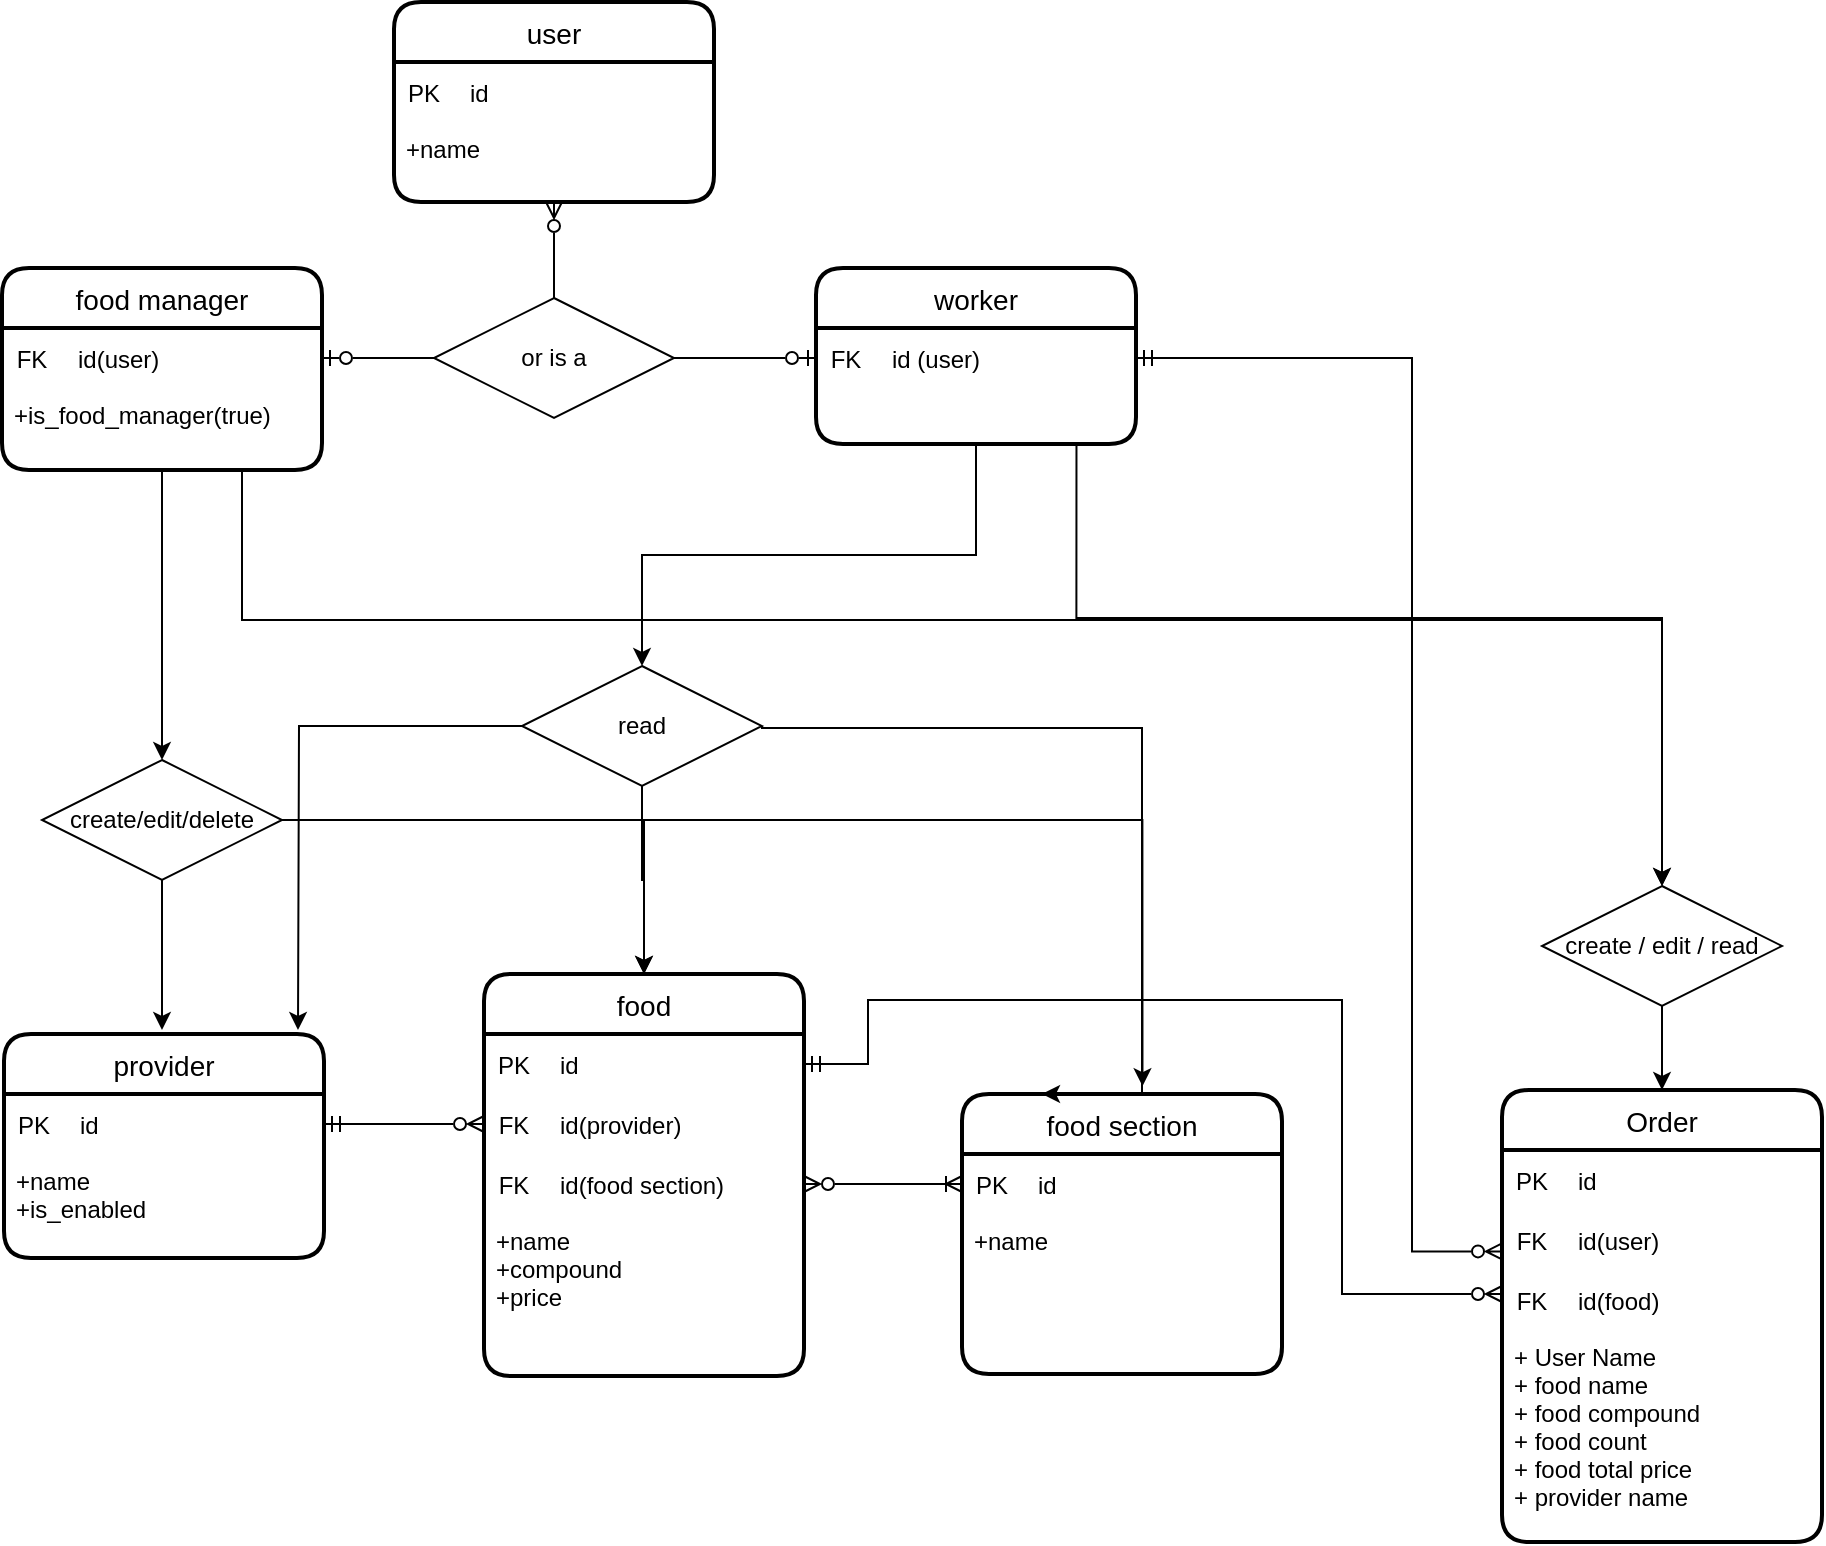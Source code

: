 <mxfile version="18.0.7" type="device" pages="2"><diagram id="kTgL36DwRjyc3EZMj9QC" name="ER-диаграмма"><mxGraphModel dx="1237" dy="743" grid="1" gridSize="1" guides="1" tooltips="1" connect="1" arrows="1" fold="1" page="1" pageScale="1" pageWidth="827" pageHeight="1169" math="0" shadow="0"><root><mxCell id="0"/><mxCell id="1" parent="0"/><mxCell id="ocjVYfCB_e3555gbpIXz-1" value="food manager" style="swimlane;childLayout=stackLayout;horizontal=1;startSize=30;horizontalStack=0;rounded=1;fontSize=14;fontStyle=0;strokeWidth=2;resizeParent=0;resizeLast=1;shadow=0;dashed=0;align=center;" vertex="1" parent="1"><mxGeometry x="4" y="143" width="160" height="101" as="geometry"/></mxCell><mxCell id="DS17o7PPaF6PeeNfps8q-46" value="" style="shape=table;startSize=0;container=1;collapsible=1;childLayout=tableLayout;fixedRows=1;rowLines=0;fontStyle=0;align=center;resizeLast=1;strokeColor=none;fillColor=none;collapsible=0;" vertex="1" parent="ocjVYfCB_e3555gbpIXz-1"><mxGeometry y="30" width="160" height="30" as="geometry"/></mxCell><mxCell id="DS17o7PPaF6PeeNfps8q-47" value="" style="shape=tableRow;horizontal=0;startSize=0;swimlaneHead=0;swimlaneBody=0;fillColor=none;collapsible=0;dropTarget=0;points=[[0,0.5],[1,0.5]];portConstraint=eastwest;top=0;left=0;right=0;bottom=0;" vertex="1" parent="DS17o7PPaF6PeeNfps8q-46"><mxGeometry width="160" height="30" as="geometry"/></mxCell><mxCell id="DS17o7PPaF6PeeNfps8q-48" value="FK" style="shape=partialRectangle;connectable=0;fillColor=none;top=0;left=0;bottom=0;right=0;fontStyle=0;overflow=hidden;" vertex="1" parent="DS17o7PPaF6PeeNfps8q-47"><mxGeometry width="30" height="30" as="geometry"><mxRectangle width="30" height="30" as="alternateBounds"/></mxGeometry></mxCell><mxCell id="DS17o7PPaF6PeeNfps8q-49" value="id(user)" style="shape=partialRectangle;connectable=0;fillColor=none;top=0;left=0;bottom=0;right=0;align=left;spacingLeft=6;fontStyle=0;overflow=hidden;" vertex="1" parent="DS17o7PPaF6PeeNfps8q-47"><mxGeometry x="30" width="130" height="30" as="geometry"><mxRectangle width="130" height="30" as="alternateBounds"/></mxGeometry></mxCell><mxCell id="ocjVYfCB_e3555gbpIXz-2" value="+is_food_manager(true)" style="align=left;strokeColor=none;fillColor=none;spacingLeft=4;fontSize=12;verticalAlign=top;resizable=0;rotatable=0;part=1;" vertex="1" parent="ocjVYfCB_e3555gbpIXz-1"><mxGeometry y="60" width="160" height="41" as="geometry"/></mxCell><mxCell id="jzifA93lG0ThGA9PlRBO-1" value="provider" style="swimlane;childLayout=stackLayout;horizontal=1;startSize=30;horizontalStack=0;rounded=1;fontSize=14;fontStyle=0;strokeWidth=2;resizeParent=0;resizeLast=1;shadow=0;dashed=0;align=center;" vertex="1" parent="1"><mxGeometry x="5" y="526" width="160" height="112" as="geometry"/></mxCell><mxCell id="DS17o7PPaF6PeeNfps8q-57" value="" style="shape=table;startSize=0;container=1;collapsible=1;childLayout=tableLayout;fixedRows=1;rowLines=0;fontStyle=0;align=center;resizeLast=1;strokeColor=none;fillColor=none;collapsible=0;" vertex="1" parent="jzifA93lG0ThGA9PlRBO-1"><mxGeometry y="30" width="160" height="30" as="geometry"/></mxCell><mxCell id="DS17o7PPaF6PeeNfps8q-58" value="" style="shape=tableRow;horizontal=0;startSize=0;swimlaneHead=0;swimlaneBody=0;fillColor=none;collapsible=0;dropTarget=0;points=[[0,0.5],[1,0.5]];portConstraint=eastwest;top=0;left=0;right=0;bottom=0;" vertex="1" parent="DS17o7PPaF6PeeNfps8q-57"><mxGeometry width="160" height="30" as="geometry"/></mxCell><mxCell id="DS17o7PPaF6PeeNfps8q-59" value="PK" style="shape=partialRectangle;connectable=0;fillColor=none;top=0;left=0;bottom=0;right=0;fontStyle=0;overflow=hidden;" vertex="1" parent="DS17o7PPaF6PeeNfps8q-58"><mxGeometry width="30" height="30" as="geometry"><mxRectangle width="30" height="30" as="alternateBounds"/></mxGeometry></mxCell><mxCell id="DS17o7PPaF6PeeNfps8q-60" value="id" style="shape=partialRectangle;connectable=0;fillColor=none;top=0;left=0;bottom=0;right=0;align=left;spacingLeft=6;fontStyle=0;overflow=hidden;" vertex="1" parent="DS17o7PPaF6PeeNfps8q-58"><mxGeometry x="30" width="130" height="30" as="geometry"><mxRectangle width="130" height="30" as="alternateBounds"/></mxGeometry></mxCell><mxCell id="jzifA93lG0ThGA9PlRBO-2" value="+name&#10;+is_enabled" style="align=left;strokeColor=none;fillColor=none;spacingLeft=4;fontSize=12;verticalAlign=top;resizable=0;rotatable=0;part=1;" vertex="1" parent="jzifA93lG0ThGA9PlRBO-1"><mxGeometry y="60" width="160" height="52" as="geometry"/></mxCell><mxCell id="uxyifRDOoZpc5VGaeLgm-1" value="food" style="swimlane;childLayout=stackLayout;horizontal=1;startSize=30;horizontalStack=0;rounded=1;fontSize=14;fontStyle=0;strokeWidth=2;resizeParent=0;resizeLast=1;shadow=0;dashed=0;align=center;" vertex="1" parent="1"><mxGeometry x="245" y="496" width="160" height="201" as="geometry"><mxRectangle x="246" y="281" width="60" height="30" as="alternateBounds"/></mxGeometry></mxCell><mxCell id="DS17o7PPaF6PeeNfps8q-119" value="" style="shape=tableRow;horizontal=0;startSize=0;swimlaneHead=0;swimlaneBody=0;fillColor=none;collapsible=0;dropTarget=0;points=[[0,0.5],[1,0.5]];portConstraint=eastwest;top=0;left=0;right=0;bottom=0;" vertex="1" parent="uxyifRDOoZpc5VGaeLgm-1"><mxGeometry y="30" width="160" height="30" as="geometry"/></mxCell><mxCell id="DS17o7PPaF6PeeNfps8q-120" value="PK" style="shape=partialRectangle;connectable=0;fillColor=none;top=0;left=0;bottom=0;right=0;fontStyle=0;overflow=hidden;" vertex="1" parent="DS17o7PPaF6PeeNfps8q-119"><mxGeometry width="30" height="30" as="geometry"><mxRectangle width="30" height="30" as="alternateBounds"/></mxGeometry></mxCell><mxCell id="DS17o7PPaF6PeeNfps8q-121" value="id" style="shape=partialRectangle;connectable=0;fillColor=none;top=0;left=0;bottom=0;right=0;align=left;spacingLeft=6;fontStyle=0;overflow=hidden;" vertex="1" parent="DS17o7PPaF6PeeNfps8q-119"><mxGeometry x="30" width="130" height="30" as="geometry"><mxRectangle width="130" height="30" as="alternateBounds"/></mxGeometry></mxCell><mxCell id="DS17o7PPaF6PeeNfps8q-85" value="" style="shape=table;startSize=0;container=1;collapsible=1;childLayout=tableLayout;fixedRows=1;rowLines=0;fontStyle=0;align=center;resizeLast=1;strokeColor=none;fillColor=none;collapsible=0;" vertex="1" parent="uxyifRDOoZpc5VGaeLgm-1"><mxGeometry y="60" width="160" height="30" as="geometry"/></mxCell><mxCell id="DS17o7PPaF6PeeNfps8q-86" value="" style="shape=tableRow;horizontal=0;startSize=0;swimlaneHead=0;swimlaneBody=0;fillColor=none;collapsible=0;dropTarget=0;points=[[0,0.5],[1,0.5]];portConstraint=eastwest;top=0;left=0;right=0;bottom=0;" vertex="1" parent="DS17o7PPaF6PeeNfps8q-85"><mxGeometry width="160" height="30" as="geometry"/></mxCell><mxCell id="DS17o7PPaF6PeeNfps8q-87" value="FK" style="shape=partialRectangle;connectable=0;fillColor=none;top=0;left=0;bottom=0;right=0;fontStyle=0;overflow=hidden;" vertex="1" parent="DS17o7PPaF6PeeNfps8q-86"><mxGeometry width="30" height="30" as="geometry"><mxRectangle width="30" height="30" as="alternateBounds"/></mxGeometry></mxCell><mxCell id="DS17o7PPaF6PeeNfps8q-88" value="id(provider)" style="shape=partialRectangle;connectable=0;fillColor=none;top=0;left=0;bottom=0;right=0;align=left;spacingLeft=6;fontStyle=0;overflow=hidden;" vertex="1" parent="DS17o7PPaF6PeeNfps8q-86"><mxGeometry x="30" width="130" height="30" as="geometry"><mxRectangle width="130" height="30" as="alternateBounds"/></mxGeometry></mxCell><mxCell id="DS17o7PPaF6PeeNfps8q-122" value="" style="shape=table;startSize=0;container=1;collapsible=1;childLayout=tableLayout;fixedRows=1;rowLines=0;fontStyle=0;align=center;resizeLast=1;strokeColor=none;fillColor=none;collapsible=0;" vertex="1" parent="uxyifRDOoZpc5VGaeLgm-1"><mxGeometry y="90" width="160" height="30" as="geometry"/></mxCell><mxCell id="DS17o7PPaF6PeeNfps8q-123" value="" style="shape=tableRow;horizontal=0;startSize=0;swimlaneHead=0;swimlaneBody=0;fillColor=none;collapsible=0;dropTarget=0;points=[[0,0.5],[1,0.5]];portConstraint=eastwest;top=0;left=0;right=0;bottom=0;" vertex="1" parent="DS17o7PPaF6PeeNfps8q-122"><mxGeometry width="160" height="30" as="geometry"/></mxCell><mxCell id="DS17o7PPaF6PeeNfps8q-124" value="FK" style="shape=partialRectangle;connectable=0;fillColor=none;top=0;left=0;bottom=0;right=0;fontStyle=0;overflow=hidden;" vertex="1" parent="DS17o7PPaF6PeeNfps8q-123"><mxGeometry width="30" height="30" as="geometry"><mxRectangle width="30" height="30" as="alternateBounds"/></mxGeometry></mxCell><mxCell id="DS17o7PPaF6PeeNfps8q-125" value="id(food section)" style="shape=partialRectangle;connectable=0;fillColor=none;top=0;left=0;bottom=0;right=0;align=left;spacingLeft=6;fontStyle=0;overflow=hidden;" vertex="1" parent="DS17o7PPaF6PeeNfps8q-123"><mxGeometry x="30" width="130" height="30" as="geometry"><mxRectangle width="130" height="30" as="alternateBounds"/></mxGeometry></mxCell><mxCell id="uxyifRDOoZpc5VGaeLgm-2" value="+name&#10;+compound&#10;+price" style="align=left;strokeColor=none;fillColor=none;spacingLeft=4;fontSize=12;verticalAlign=top;resizable=0;rotatable=0;part=1;" vertex="1" parent="uxyifRDOoZpc5VGaeLgm-1"><mxGeometry y="120" width="160" height="81" as="geometry"/></mxCell><mxCell id="_tFpnW7-DZFZW0-bOGO2-1" value="food section" style="swimlane;childLayout=stackLayout;horizontal=1;startSize=30;horizontalStack=0;rounded=1;fontSize=14;fontStyle=0;strokeWidth=2;resizeParent=0;resizeLast=1;shadow=0;dashed=0;align=center;" vertex="1" parent="1"><mxGeometry x="484" y="556" width="160" height="140" as="geometry"/></mxCell><mxCell id="DS17o7PPaF6PeeNfps8q-99" value="" style="shape=table;startSize=0;container=1;collapsible=1;childLayout=tableLayout;fixedRows=1;rowLines=0;fontStyle=0;align=center;resizeLast=1;strokeColor=none;fillColor=none;collapsible=0;" vertex="1" parent="_tFpnW7-DZFZW0-bOGO2-1"><mxGeometry y="30" width="160" height="30" as="geometry"/></mxCell><mxCell id="DS17o7PPaF6PeeNfps8q-100" value="" style="shape=tableRow;horizontal=0;startSize=0;swimlaneHead=0;swimlaneBody=0;fillColor=none;collapsible=0;dropTarget=0;points=[[0,0.5],[1,0.5]];portConstraint=eastwest;top=0;left=0;right=0;bottom=0;" vertex="1" parent="DS17o7PPaF6PeeNfps8q-99"><mxGeometry width="160" height="30" as="geometry"/></mxCell><mxCell id="DS17o7PPaF6PeeNfps8q-101" value="PK" style="shape=partialRectangle;connectable=0;fillColor=none;top=0;left=0;bottom=0;right=0;fontStyle=0;overflow=hidden;" vertex="1" parent="DS17o7PPaF6PeeNfps8q-100"><mxGeometry width="30" height="30" as="geometry"><mxRectangle width="30" height="30" as="alternateBounds"/></mxGeometry></mxCell><mxCell id="DS17o7PPaF6PeeNfps8q-102" value="id" style="shape=partialRectangle;connectable=0;fillColor=none;top=0;left=0;bottom=0;right=0;align=left;spacingLeft=6;fontStyle=0;overflow=hidden;" vertex="1" parent="DS17o7PPaF6PeeNfps8q-100"><mxGeometry x="30" width="130" height="30" as="geometry"><mxRectangle width="130" height="30" as="alternateBounds"/></mxGeometry></mxCell><mxCell id="_tFpnW7-DZFZW0-bOGO2-2" value="+name" style="align=left;strokeColor=none;fillColor=none;spacingLeft=4;fontSize=12;verticalAlign=top;resizable=0;rotatable=0;part=1;" vertex="1" parent="_tFpnW7-DZFZW0-bOGO2-1"><mxGeometry y="60" width="160" height="80" as="geometry"/></mxCell><mxCell id="DS17o7PPaF6PeeNfps8q-1" value="user" style="swimlane;childLayout=stackLayout;horizontal=1;startSize=30;horizontalStack=0;rounded=1;fontSize=14;fontStyle=0;strokeWidth=2;resizeParent=0;resizeLast=1;shadow=0;dashed=0;align=center;" vertex="1" parent="1"><mxGeometry x="200" y="10" width="160" height="100" as="geometry"/></mxCell><mxCell id="DS17o7PPaF6PeeNfps8q-51" value="" style="shape=table;startSize=0;container=1;collapsible=1;childLayout=tableLayout;fixedRows=1;rowLines=0;fontStyle=0;align=center;resizeLast=1;strokeColor=none;fillColor=none;collapsible=0;" vertex="1" parent="DS17o7PPaF6PeeNfps8q-1"><mxGeometry y="30" width="160" height="30" as="geometry"/></mxCell><mxCell id="DS17o7PPaF6PeeNfps8q-52" value="" style="shape=tableRow;horizontal=0;startSize=0;swimlaneHead=0;swimlaneBody=0;fillColor=none;collapsible=0;dropTarget=0;points=[[0,0.5],[1,0.5]];portConstraint=eastwest;top=0;left=0;right=0;bottom=0;" vertex="1" parent="DS17o7PPaF6PeeNfps8q-51"><mxGeometry width="160" height="30" as="geometry"/></mxCell><mxCell id="DS17o7PPaF6PeeNfps8q-53" value="PK" style="shape=partialRectangle;connectable=0;fillColor=none;top=0;left=0;bottom=0;right=0;fontStyle=0;overflow=hidden;" vertex="1" parent="DS17o7PPaF6PeeNfps8q-52"><mxGeometry width="30" height="30" as="geometry"><mxRectangle width="30" height="30" as="alternateBounds"/></mxGeometry></mxCell><mxCell id="DS17o7PPaF6PeeNfps8q-54" value="id" style="shape=partialRectangle;connectable=0;fillColor=none;top=0;left=0;bottom=0;right=0;align=left;spacingLeft=6;fontStyle=0;overflow=hidden;" vertex="1" parent="DS17o7PPaF6PeeNfps8q-52"><mxGeometry x="30" width="130" height="30" as="geometry"><mxRectangle width="130" height="30" as="alternateBounds"/></mxGeometry></mxCell><mxCell id="DS17o7PPaF6PeeNfps8q-2" value="+name" style="align=left;strokeColor=none;fillColor=none;spacingLeft=4;fontSize=12;verticalAlign=top;resizable=0;rotatable=0;part=1;" vertex="1" parent="DS17o7PPaF6PeeNfps8q-1"><mxGeometry y="60" width="160" height="40" as="geometry"/></mxCell><mxCell id="DS17o7PPaF6PeeNfps8q-3" value="worker" style="swimlane;childLayout=stackLayout;horizontal=1;startSize=30;horizontalStack=0;rounded=1;fontSize=14;fontStyle=0;strokeWidth=2;resizeParent=0;resizeLast=1;shadow=0;dashed=0;align=center;" vertex="1" parent="1"><mxGeometry x="411" y="143" width="160" height="88" as="geometry"/></mxCell><mxCell id="DS17o7PPaF6PeeNfps8q-36" value="" style="shape=table;startSize=0;container=1;collapsible=1;childLayout=tableLayout;fixedRows=1;rowLines=0;fontStyle=0;align=center;resizeLast=1;strokeColor=none;fillColor=none;collapsible=0;" vertex="1" parent="DS17o7PPaF6PeeNfps8q-3"><mxGeometry y="30" width="160" height="58" as="geometry"/></mxCell><mxCell id="DS17o7PPaF6PeeNfps8q-37" value="" style="shape=tableRow;horizontal=0;startSize=0;swimlaneHead=0;swimlaneBody=0;fillColor=none;collapsible=0;dropTarget=0;points=[[0,0.5],[1,0.5]];portConstraint=eastwest;top=0;left=0;right=0;bottom=0;" vertex="1" parent="DS17o7PPaF6PeeNfps8q-36"><mxGeometry width="160" height="30" as="geometry"/></mxCell><mxCell id="DS17o7PPaF6PeeNfps8q-38" value="FK" style="shape=partialRectangle;connectable=0;fillColor=none;top=0;left=0;bottom=0;right=0;fontStyle=0;overflow=hidden;" vertex="1" parent="DS17o7PPaF6PeeNfps8q-37"><mxGeometry width="30" height="30" as="geometry"><mxRectangle width="30" height="30" as="alternateBounds"/></mxGeometry></mxCell><mxCell id="DS17o7PPaF6PeeNfps8q-39" value="id (user)" style="shape=partialRectangle;connectable=0;fillColor=none;top=0;left=0;bottom=0;right=0;align=left;spacingLeft=6;fontStyle=0;overflow=hidden;" vertex="1" parent="DS17o7PPaF6PeeNfps8q-37"><mxGeometry x="30" width="130" height="30" as="geometry"><mxRectangle width="130" height="30" as="alternateBounds"/></mxGeometry></mxCell><mxCell id="DS17o7PPaF6PeeNfps8q-76" style="edgeStyle=orthogonalEdgeStyle;rounded=0;orthogonalLoop=1;jettySize=auto;html=1;exitX=1;exitY=0.5;exitDx=0;exitDy=0;entryX=0;entryY=0.5;entryDx=0;entryDy=0;startArrow=none;startFill=0;endArrow=ERzeroToOne;endFill=0;" edge="1" parent="1" source="DS17o7PPaF6PeeNfps8q-74" target="DS17o7PPaF6PeeNfps8q-37"><mxGeometry relative="1" as="geometry"/></mxCell><mxCell id="DS17o7PPaF6PeeNfps8q-77" style="edgeStyle=orthogonalEdgeStyle;rounded=0;orthogonalLoop=1;jettySize=auto;html=1;exitX=0;exitY=0.5;exitDx=0;exitDy=0;entryX=1;entryY=0.5;entryDx=0;entryDy=0;startArrow=none;startFill=0;endArrow=ERzeroToOne;endFill=0;" edge="1" parent="1" source="DS17o7PPaF6PeeNfps8q-74" target="DS17o7PPaF6PeeNfps8q-47"><mxGeometry relative="1" as="geometry"/></mxCell><mxCell id="DS17o7PPaF6PeeNfps8q-74" value="or is a" style="shape=rhombus;perimeter=rhombusPerimeter;whiteSpace=wrap;html=1;align=center;" vertex="1" parent="1"><mxGeometry x="220" y="158" width="120" height="60" as="geometry"/></mxCell><mxCell id="DS17o7PPaF6PeeNfps8q-75" style="edgeStyle=orthogonalEdgeStyle;rounded=0;orthogonalLoop=1;jettySize=auto;html=1;exitX=0.5;exitY=1;exitDx=0;exitDy=0;entryX=0.5;entryY=0;entryDx=0;entryDy=0;startArrow=ERzeroToMany;startFill=0;endArrow=none;endFill=0;" edge="1" parent="1" source="DS17o7PPaF6PeeNfps8q-2" target="DS17o7PPaF6PeeNfps8q-74"><mxGeometry relative="1" as="geometry"/></mxCell><mxCell id="DS17o7PPaF6PeeNfps8q-94" style="edgeStyle=orthogonalEdgeStyle;rounded=0;orthogonalLoop=1;jettySize=auto;html=1;exitX=1;exitY=0.5;exitDx=0;exitDy=0;startArrow=ERmandOne;startFill=0;endArrow=ERzeroToMany;endFill=0;" edge="1" parent="1" source="DS17o7PPaF6PeeNfps8q-58" target="DS17o7PPaF6PeeNfps8q-86"><mxGeometry relative="1" as="geometry"/></mxCell><mxCell id="DS17o7PPaF6PeeNfps8q-126" style="edgeStyle=orthogonalEdgeStyle;rounded=0;orthogonalLoop=1;jettySize=auto;html=1;startArrow=ERzeroToMany;startFill=0;endArrow=ERoneToMany;endFill=0;" edge="1" parent="1" source="DS17o7PPaF6PeeNfps8q-123" target="DS17o7PPaF6PeeNfps8q-100"><mxGeometry relative="1" as="geometry"/></mxCell><mxCell id="DS17o7PPaF6PeeNfps8q-131" style="edgeStyle=orthogonalEdgeStyle;rounded=0;orthogonalLoop=1;jettySize=auto;html=1;exitX=1;exitY=0.5;exitDx=0;exitDy=0;entryX=0.564;entryY=-0.028;entryDx=0;entryDy=0;entryPerimeter=0;startArrow=none;startFill=0;endArrow=classic;endFill=1;" edge="1" parent="1" source="DS17o7PPaF6PeeNfps8q-129" target="_tFpnW7-DZFZW0-bOGO2-1"><mxGeometry relative="1" as="geometry"/></mxCell><mxCell id="DS17o7PPaF6PeeNfps8q-132" style="edgeStyle=orthogonalEdgeStyle;rounded=0;orthogonalLoop=1;jettySize=auto;html=1;exitX=0.5;exitY=1;exitDx=0;exitDy=0;startArrow=none;startFill=0;endArrow=classic;endFill=1;" edge="1" parent="1" source="DS17o7PPaF6PeeNfps8q-129"><mxGeometry relative="1" as="geometry"><mxPoint x="84" y="524" as="targetPoint"/></mxGeometry></mxCell><mxCell id="DS17o7PPaF6PeeNfps8q-133" style="edgeStyle=orthogonalEdgeStyle;rounded=0;orthogonalLoop=1;jettySize=auto;html=1;startArrow=none;startFill=0;endArrow=classic;endFill=1;" edge="1" parent="1" source="DS17o7PPaF6PeeNfps8q-129" target="uxyifRDOoZpc5VGaeLgm-1"><mxGeometry relative="1" as="geometry"/></mxCell><mxCell id="DS17o7PPaF6PeeNfps8q-129" value="create/edit/delete" style="shape=rhombus;perimeter=rhombusPerimeter;whiteSpace=wrap;html=1;align=center;" vertex="1" parent="1"><mxGeometry x="24" y="389" width="120" height="60" as="geometry"/></mxCell><mxCell id="DS17o7PPaF6PeeNfps8q-130" style="edgeStyle=orthogonalEdgeStyle;rounded=0;orthogonalLoop=1;jettySize=auto;html=1;exitX=0.5;exitY=1;exitDx=0;exitDy=0;entryX=0.5;entryY=0;entryDx=0;entryDy=0;startArrow=none;startFill=0;endArrow=classic;endFill=1;" edge="1" parent="1" source="ocjVYfCB_e3555gbpIXz-2" target="DS17o7PPaF6PeeNfps8q-129"><mxGeometry relative="1" as="geometry"/></mxCell><mxCell id="DS17o7PPaF6PeeNfps8q-136" style="edgeStyle=orthogonalEdgeStyle;rounded=0;orthogonalLoop=1;jettySize=auto;html=1;startArrow=none;startFill=0;endArrow=classic;endFill=1;" edge="1" parent="1" source="DS17o7PPaF6PeeNfps8q-134"><mxGeometry relative="1" as="geometry"><mxPoint x="152.0" y="524" as="targetPoint"/></mxGeometry></mxCell><mxCell id="DS17o7PPaF6PeeNfps8q-139" style="edgeStyle=orthogonalEdgeStyle;rounded=0;orthogonalLoop=1;jettySize=auto;html=1;exitX=1;exitY=0.5;exitDx=0;exitDy=0;entryX=0.25;entryY=0;entryDx=0;entryDy=0;startArrow=none;startFill=0;endArrow=classic;endFill=1;" edge="1" parent="1" source="DS17o7PPaF6PeeNfps8q-134" target="_tFpnW7-DZFZW0-bOGO2-1"><mxGeometry relative="1" as="geometry"><Array as="points"><mxPoint x="574" y="373"/><mxPoint x="574" y="556"/></Array></mxGeometry></mxCell><mxCell id="DS17o7PPaF6PeeNfps8q-147" style="edgeStyle=orthogonalEdgeStyle;rounded=0;orthogonalLoop=1;jettySize=auto;html=1;exitX=0.5;exitY=1;exitDx=0;exitDy=0;entryX=0.5;entryY=0;entryDx=0;entryDy=0;startArrow=none;startFill=0;endArrow=classic;endFill=1;" edge="1" parent="1" source="DS17o7PPaF6PeeNfps8q-134" target="uxyifRDOoZpc5VGaeLgm-1"><mxGeometry relative="1" as="geometry"/></mxCell><mxCell id="DS17o7PPaF6PeeNfps8q-134" value="read" style="shape=rhombus;perimeter=rhombusPerimeter;whiteSpace=wrap;html=1;align=center;" vertex="1" parent="1"><mxGeometry x="264" y="342" width="120" height="60" as="geometry"/></mxCell><mxCell id="DS17o7PPaF6PeeNfps8q-138" style="edgeStyle=orthogonalEdgeStyle;rounded=0;orthogonalLoop=1;jettySize=auto;html=1;exitX=0.5;exitY=1;exitDx=0;exitDy=0;entryX=0.5;entryY=0;entryDx=0;entryDy=0;startArrow=none;startFill=0;endArrow=classic;endFill=1;" edge="1" parent="1" source="DS17o7PPaF6PeeNfps8q-36" target="DS17o7PPaF6PeeNfps8q-134"><mxGeometry relative="1" as="geometry"/></mxCell><mxCell id="DS17o7PPaF6PeeNfps8q-140" value="Order" style="swimlane;childLayout=stackLayout;horizontal=1;startSize=30;horizontalStack=0;rounded=1;fontSize=14;fontStyle=0;strokeWidth=2;resizeParent=0;resizeLast=1;shadow=0;dashed=0;align=center;" vertex="1" parent="1"><mxGeometry x="754" y="554" width="160" height="226" as="geometry"/></mxCell><mxCell id="DS17o7PPaF6PeeNfps8q-160" value="" style="shape=table;startSize=0;container=1;collapsible=1;childLayout=tableLayout;fixedRows=1;rowLines=0;fontStyle=0;align=center;resizeLast=1;strokeColor=none;fillColor=none;collapsible=0;" vertex="1" parent="DS17o7PPaF6PeeNfps8q-140"><mxGeometry y="30" width="160" height="30" as="geometry"/></mxCell><mxCell id="DS17o7PPaF6PeeNfps8q-161" value="" style="shape=tableRow;horizontal=0;startSize=0;swimlaneHead=0;swimlaneBody=0;fillColor=none;collapsible=0;dropTarget=0;points=[[0,0.5],[1,0.5]];portConstraint=eastwest;top=0;left=0;right=0;bottom=0;" vertex="1" parent="DS17o7PPaF6PeeNfps8q-160"><mxGeometry width="160" height="30" as="geometry"/></mxCell><mxCell id="DS17o7PPaF6PeeNfps8q-162" value="PK" style="shape=partialRectangle;connectable=0;fillColor=none;top=0;left=0;bottom=0;right=0;fontStyle=0;overflow=hidden;" vertex="1" parent="DS17o7PPaF6PeeNfps8q-161"><mxGeometry width="30" height="30" as="geometry"><mxRectangle width="30" height="30" as="alternateBounds"/></mxGeometry></mxCell><mxCell id="DS17o7PPaF6PeeNfps8q-163" value="id" style="shape=partialRectangle;connectable=0;fillColor=none;top=0;left=0;bottom=0;right=0;align=left;spacingLeft=6;fontStyle=0;overflow=hidden;" vertex="1" parent="DS17o7PPaF6PeeNfps8q-161"><mxGeometry x="30" width="130" height="30" as="geometry"><mxRectangle width="130" height="30" as="alternateBounds"/></mxGeometry></mxCell><mxCell id="DS17o7PPaF6PeeNfps8q-156" value="" style="shape=table;startSize=0;container=1;collapsible=1;childLayout=tableLayout;fixedRows=1;rowLines=0;fontStyle=0;align=center;resizeLast=1;strokeColor=none;fillColor=none;collapsible=0;" vertex="1" parent="DS17o7PPaF6PeeNfps8q-140"><mxGeometry y="60" width="160" height="30" as="geometry"/></mxCell><mxCell id="DS17o7PPaF6PeeNfps8q-157" value="" style="shape=tableRow;horizontal=0;startSize=0;swimlaneHead=0;swimlaneBody=0;fillColor=none;collapsible=0;dropTarget=0;points=[[0,0.5],[1,0.5]];portConstraint=eastwest;top=0;left=0;right=0;bottom=0;" vertex="1" parent="DS17o7PPaF6PeeNfps8q-156"><mxGeometry width="160" height="30" as="geometry"/></mxCell><mxCell id="DS17o7PPaF6PeeNfps8q-158" value="FK" style="shape=partialRectangle;connectable=0;fillColor=none;top=0;left=0;bottom=0;right=0;fontStyle=0;overflow=hidden;" vertex="1" parent="DS17o7PPaF6PeeNfps8q-157"><mxGeometry width="30" height="30" as="geometry"><mxRectangle width="30" height="30" as="alternateBounds"/></mxGeometry></mxCell><mxCell id="DS17o7PPaF6PeeNfps8q-159" value="id(user)" style="shape=partialRectangle;connectable=0;fillColor=none;top=0;left=0;bottom=0;right=0;align=left;spacingLeft=6;fontStyle=0;overflow=hidden;" vertex="1" parent="DS17o7PPaF6PeeNfps8q-157"><mxGeometry x="30" width="130" height="30" as="geometry"><mxRectangle width="130" height="30" as="alternateBounds"/></mxGeometry></mxCell><mxCell id="DS17o7PPaF6PeeNfps8q-152" value="" style="shape=table;startSize=0;container=1;collapsible=1;childLayout=tableLayout;fixedRows=1;rowLines=0;fontStyle=0;align=center;resizeLast=1;strokeColor=none;fillColor=none;collapsible=0;" vertex="1" parent="DS17o7PPaF6PeeNfps8q-140"><mxGeometry y="90" width="160" height="30" as="geometry"/></mxCell><mxCell id="DS17o7PPaF6PeeNfps8q-153" value="" style="shape=tableRow;horizontal=0;startSize=0;swimlaneHead=0;swimlaneBody=0;fillColor=none;collapsible=0;dropTarget=0;points=[[0,0.5],[1,0.5]];portConstraint=eastwest;top=0;left=0;right=0;bottom=0;" vertex="1" parent="DS17o7PPaF6PeeNfps8q-152"><mxGeometry width="160" height="30" as="geometry"/></mxCell><mxCell id="DS17o7PPaF6PeeNfps8q-154" value="FK" style="shape=partialRectangle;connectable=0;fillColor=none;top=0;left=0;bottom=0;right=0;fontStyle=0;overflow=hidden;" vertex="1" parent="DS17o7PPaF6PeeNfps8q-153"><mxGeometry width="30" height="30" as="geometry"><mxRectangle width="30" height="30" as="alternateBounds"/></mxGeometry></mxCell><mxCell id="DS17o7PPaF6PeeNfps8q-155" value="id(food)" style="shape=partialRectangle;connectable=0;fillColor=none;top=0;left=0;bottom=0;right=0;align=left;spacingLeft=6;fontStyle=0;overflow=hidden;" vertex="1" parent="DS17o7PPaF6PeeNfps8q-153"><mxGeometry x="30" width="130" height="30" as="geometry"><mxRectangle width="130" height="30" as="alternateBounds"/></mxGeometry></mxCell><mxCell id="DS17o7PPaF6PeeNfps8q-141" value="+ User Name&#10;+ food name&#10;+ food compound&#10;+ food count&#10;+ food total price&#10;+ provider name" style="align=left;strokeColor=none;fillColor=none;spacingLeft=4;fontSize=12;verticalAlign=top;resizable=0;rotatable=0;part=1;" vertex="1" parent="DS17o7PPaF6PeeNfps8q-140"><mxGeometry y="120" width="160" height="106" as="geometry"/></mxCell><mxCell id="DS17o7PPaF6PeeNfps8q-144" style="edgeStyle=orthogonalEdgeStyle;rounded=0;orthogonalLoop=1;jettySize=auto;html=1;startArrow=none;startFill=0;endArrow=classic;endFill=1;" edge="1" parent="1" source="DS17o7PPaF6PeeNfps8q-143" target="DS17o7PPaF6PeeNfps8q-140"><mxGeometry relative="1" as="geometry"/></mxCell><mxCell id="DS17o7PPaF6PeeNfps8q-143" value="create / edit / read" style="shape=rhombus;perimeter=rhombusPerimeter;whiteSpace=wrap;html=1;align=center;" vertex="1" parent="1"><mxGeometry x="774" y="452" width="120" height="60" as="geometry"/></mxCell><mxCell id="DS17o7PPaF6PeeNfps8q-145" style="edgeStyle=orthogonalEdgeStyle;rounded=0;orthogonalLoop=1;jettySize=auto;html=1;startArrow=none;startFill=0;endArrow=classic;endFill=1;exitX=0.814;exitY=0.995;exitDx=0;exitDy=0;exitPerimeter=0;entryX=0.5;entryY=0;entryDx=0;entryDy=0;" edge="1" parent="1" source="DS17o7PPaF6PeeNfps8q-36" target="DS17o7PPaF6PeeNfps8q-143"><mxGeometry relative="1" as="geometry"><mxPoint x="707" y="211" as="targetPoint"/><Array as="points"><mxPoint x="541" y="318"/><mxPoint x="834" y="318"/></Array></mxGeometry></mxCell><mxCell id="DS17o7PPaF6PeeNfps8q-146" style="edgeStyle=orthogonalEdgeStyle;rounded=0;orthogonalLoop=1;jettySize=auto;html=1;exitX=0.75;exitY=1;exitDx=0;exitDy=0;entryX=0.5;entryY=0;entryDx=0;entryDy=0;startArrow=none;startFill=0;endArrow=classic;endFill=1;" edge="1" parent="1" source="ocjVYfCB_e3555gbpIXz-2" target="DS17o7PPaF6PeeNfps8q-143"><mxGeometry relative="1" as="geometry"><Array as="points"><mxPoint x="124" y="319"/><mxPoint x="834" y="319"/></Array></mxGeometry></mxCell><mxCell id="DS17o7PPaF6PeeNfps8q-164" style="edgeStyle=orthogonalEdgeStyle;rounded=0;orthogonalLoop=1;jettySize=auto;html=1;entryX=0;entryY=0.69;entryDx=0;entryDy=0;entryPerimeter=0;startArrow=ERmandOne;startFill=0;endArrow=ERzeroToMany;endFill=0;" edge="1" parent="1" source="DS17o7PPaF6PeeNfps8q-37" target="DS17o7PPaF6PeeNfps8q-157"><mxGeometry relative="1" as="geometry"><Array as="points"><mxPoint x="709" y="188"/><mxPoint x="709" y="635"/></Array></mxGeometry></mxCell><mxCell id="DS17o7PPaF6PeeNfps8q-165" style="edgeStyle=orthogonalEdgeStyle;rounded=0;orthogonalLoop=1;jettySize=auto;html=1;entryX=1;entryY=0.5;entryDx=0;entryDy=0;startArrow=ERzeroToMany;startFill=0;endArrow=ERmandOne;endFill=0;" edge="1" parent="1" source="DS17o7PPaF6PeeNfps8q-153" target="DS17o7PPaF6PeeNfps8q-119"><mxGeometry relative="1" as="geometry"><Array as="points"><mxPoint x="674" y="656"/><mxPoint x="674" y="509"/><mxPoint x="437" y="509"/><mxPoint x="437" y="541"/></Array></mxGeometry></mxCell></root></mxGraphModel></diagram><diagram id="767_2J-T8w1PAfQj8HOm" name="Таблицы"><mxGraphModel dx="152" dy="588" grid="1" gridSize="10" guides="1" tooltips="1" connect="1" arrows="1" fold="1" page="1" pageScale="1" pageWidth="827" pageHeight="1169" math="0" shadow="0"><root><mxCell id="0"/><mxCell id="1" parent="0"/><mxCell id="Q6oM4S143-YQ-oyhmOMT-1" value="users" style="shape=table;startSize=30;container=1;collapsible=1;childLayout=tableLayout;fixedRows=1;rowLines=0;fontStyle=1;align=center;resizeLast=1;" vertex="1" parent="1"><mxGeometry x="860" y="40" width="180" height="130" as="geometry"/></mxCell><mxCell id="Q6oM4S143-YQ-oyhmOMT-2" value="" style="shape=tableRow;horizontal=0;startSize=0;swimlaneHead=0;swimlaneBody=0;fillColor=none;collapsible=0;dropTarget=0;points=[[0,0.5],[1,0.5]];portConstraint=eastwest;top=0;left=0;right=0;bottom=1;" vertex="1" parent="Q6oM4S143-YQ-oyhmOMT-1"><mxGeometry y="30" width="180" height="30" as="geometry"/></mxCell><mxCell id="Q6oM4S143-YQ-oyhmOMT-3" value="PK" style="shape=partialRectangle;connectable=0;fillColor=none;top=0;left=0;bottom=0;right=0;fontStyle=1;overflow=hidden;" vertex="1" parent="Q6oM4S143-YQ-oyhmOMT-2"><mxGeometry width="30" height="30" as="geometry"><mxRectangle width="30" height="30" as="alternateBounds"/></mxGeometry></mxCell><mxCell id="Q6oM4S143-YQ-oyhmOMT-4" value="id" style="shape=partialRectangle;connectable=0;fillColor=none;top=0;left=0;bottom=0;right=0;align=left;spacingLeft=6;fontStyle=5;overflow=hidden;" vertex="1" parent="Q6oM4S143-YQ-oyhmOMT-2"><mxGeometry x="30" width="150" height="30" as="geometry"><mxRectangle width="150" height="30" as="alternateBounds"/></mxGeometry></mxCell><mxCell id="Q6oM4S143-YQ-oyhmOMT-5" value="" style="shape=tableRow;horizontal=0;startSize=0;swimlaneHead=0;swimlaneBody=0;fillColor=none;collapsible=0;dropTarget=0;points=[[0,0.5],[1,0.5]];portConstraint=eastwest;top=0;left=0;right=0;bottom=0;" vertex="1" parent="Q6oM4S143-YQ-oyhmOMT-1"><mxGeometry y="60" width="180" height="30" as="geometry"/></mxCell><mxCell id="Q6oM4S143-YQ-oyhmOMT-6" value="" style="shape=partialRectangle;connectable=0;fillColor=none;top=0;left=0;bottom=0;right=0;editable=1;overflow=hidden;" vertex="1" parent="Q6oM4S143-YQ-oyhmOMT-5"><mxGeometry width="30" height="30" as="geometry"><mxRectangle width="30" height="30" as="alternateBounds"/></mxGeometry></mxCell><mxCell id="Q6oM4S143-YQ-oyhmOMT-7" value="name" style="shape=partialRectangle;connectable=0;fillColor=none;top=0;left=0;bottom=0;right=0;align=left;spacingLeft=6;overflow=hidden;" vertex="1" parent="Q6oM4S143-YQ-oyhmOMT-5"><mxGeometry x="30" width="150" height="30" as="geometry"><mxRectangle width="150" height="30" as="alternateBounds"/></mxGeometry></mxCell><mxCell id="Q6oM4S143-YQ-oyhmOMT-11" value="" style="shape=tableRow;horizontal=0;startSize=0;swimlaneHead=0;swimlaneBody=0;fillColor=none;collapsible=0;dropTarget=0;points=[[0,0.5],[1,0.5]];portConstraint=eastwest;top=0;left=0;right=0;bottom=0;" vertex="1" parent="Q6oM4S143-YQ-oyhmOMT-1"><mxGeometry y="90" width="180" height="30" as="geometry"/></mxCell><mxCell id="Q6oM4S143-YQ-oyhmOMT-12" value="" style="shape=partialRectangle;connectable=0;fillColor=none;top=0;left=0;bottom=0;right=0;editable=1;overflow=hidden;" vertex="1" parent="Q6oM4S143-YQ-oyhmOMT-11"><mxGeometry width="30" height="30" as="geometry"><mxRectangle width="30" height="30" as="alternateBounds"/></mxGeometry></mxCell><mxCell id="Q6oM4S143-YQ-oyhmOMT-13" value="is_food_manager" style="shape=partialRectangle;connectable=0;fillColor=none;top=0;left=0;bottom=0;right=0;align=left;spacingLeft=6;overflow=hidden;" vertex="1" parent="Q6oM4S143-YQ-oyhmOMT-11"><mxGeometry x="30" width="150" height="30" as="geometry"><mxRectangle width="150" height="30" as="alternateBounds"/></mxGeometry></mxCell><mxCell id="Q6oM4S143-YQ-oyhmOMT-14" value="providers" style="shape=table;startSize=30;container=1;collapsible=1;childLayout=tableLayout;fixedRows=1;rowLines=0;fontStyle=1;align=center;resizeLast=1;" vertex="1" parent="1"><mxGeometry x="1190" y="50" width="180" height="130" as="geometry"/></mxCell><mxCell id="Q6oM4S143-YQ-oyhmOMT-15" value="" style="shape=tableRow;horizontal=0;startSize=0;swimlaneHead=0;swimlaneBody=0;fillColor=none;collapsible=0;dropTarget=0;points=[[0,0.5],[1,0.5]];portConstraint=eastwest;top=0;left=0;right=0;bottom=1;" vertex="1" parent="Q6oM4S143-YQ-oyhmOMT-14"><mxGeometry y="30" width="180" height="30" as="geometry"/></mxCell><mxCell id="Q6oM4S143-YQ-oyhmOMT-16" value="PK" style="shape=partialRectangle;connectable=0;fillColor=none;top=0;left=0;bottom=0;right=0;fontStyle=1;overflow=hidden;" vertex="1" parent="Q6oM4S143-YQ-oyhmOMT-15"><mxGeometry width="30" height="30" as="geometry"><mxRectangle width="30" height="30" as="alternateBounds"/></mxGeometry></mxCell><mxCell id="Q6oM4S143-YQ-oyhmOMT-17" value="id" style="shape=partialRectangle;connectable=0;fillColor=none;top=0;left=0;bottom=0;right=0;align=left;spacingLeft=6;fontStyle=5;overflow=hidden;" vertex="1" parent="Q6oM4S143-YQ-oyhmOMT-15"><mxGeometry x="30" width="150" height="30" as="geometry"><mxRectangle width="150" height="30" as="alternateBounds"/></mxGeometry></mxCell><mxCell id="Q6oM4S143-YQ-oyhmOMT-18" value="" style="shape=tableRow;horizontal=0;startSize=0;swimlaneHead=0;swimlaneBody=0;fillColor=none;collapsible=0;dropTarget=0;points=[[0,0.5],[1,0.5]];portConstraint=eastwest;top=0;left=0;right=0;bottom=0;" vertex="1" parent="Q6oM4S143-YQ-oyhmOMT-14"><mxGeometry y="60" width="180" height="30" as="geometry"/></mxCell><mxCell id="Q6oM4S143-YQ-oyhmOMT-19" value="" style="shape=partialRectangle;connectable=0;fillColor=none;top=0;left=0;bottom=0;right=0;editable=1;overflow=hidden;" vertex="1" parent="Q6oM4S143-YQ-oyhmOMT-18"><mxGeometry width="30" height="30" as="geometry"><mxRectangle width="30" height="30" as="alternateBounds"/></mxGeometry></mxCell><mxCell id="Q6oM4S143-YQ-oyhmOMT-20" value="name" style="shape=partialRectangle;connectable=0;fillColor=none;top=0;left=0;bottom=0;right=0;align=left;spacingLeft=6;overflow=hidden;" vertex="1" parent="Q6oM4S143-YQ-oyhmOMT-18"><mxGeometry x="30" width="150" height="30" as="geometry"><mxRectangle width="150" height="30" as="alternateBounds"/></mxGeometry></mxCell><mxCell id="Q6oM4S143-YQ-oyhmOMT-21" value="" style="shape=tableRow;horizontal=0;startSize=0;swimlaneHead=0;swimlaneBody=0;fillColor=none;collapsible=0;dropTarget=0;points=[[0,0.5],[1,0.5]];portConstraint=eastwest;top=0;left=0;right=0;bottom=0;" vertex="1" parent="Q6oM4S143-YQ-oyhmOMT-14"><mxGeometry y="90" width="180" height="30" as="geometry"/></mxCell><mxCell id="Q6oM4S143-YQ-oyhmOMT-22" value="" style="shape=partialRectangle;connectable=0;fillColor=none;top=0;left=0;bottom=0;right=0;editable=1;overflow=hidden;" vertex="1" parent="Q6oM4S143-YQ-oyhmOMT-21"><mxGeometry width="30" height="30" as="geometry"><mxRectangle width="30" height="30" as="alternateBounds"/></mxGeometry></mxCell><mxCell id="Q6oM4S143-YQ-oyhmOMT-23" value="is_enabled" style="shape=partialRectangle;connectable=0;fillColor=none;top=0;left=0;bottom=0;right=0;align=left;spacingLeft=6;overflow=hidden;" vertex="1" parent="Q6oM4S143-YQ-oyhmOMT-21"><mxGeometry x="30" width="150" height="30" as="geometry"><mxRectangle width="150" height="30" as="alternateBounds"/></mxGeometry></mxCell><mxCell id="Q6oM4S143-YQ-oyhmOMT-37" value="sections" style="shape=table;startSize=30;container=1;collapsible=1;childLayout=tableLayout;fixedRows=1;rowLines=0;fontStyle=1;align=center;resizeLast=1;" vertex="1" parent="1"><mxGeometry x="1000" y="220" width="180" height="130" as="geometry"/></mxCell><mxCell id="Q6oM4S143-YQ-oyhmOMT-38" value="" style="shape=tableRow;horizontal=0;startSize=0;swimlaneHead=0;swimlaneBody=0;fillColor=none;collapsible=0;dropTarget=0;points=[[0,0.5],[1,0.5]];portConstraint=eastwest;top=0;left=0;right=0;bottom=1;" vertex="1" parent="Q6oM4S143-YQ-oyhmOMT-37"><mxGeometry y="30" width="180" height="30" as="geometry"/></mxCell><mxCell id="Q6oM4S143-YQ-oyhmOMT-39" value="PK" style="shape=partialRectangle;connectable=0;fillColor=none;top=0;left=0;bottom=0;right=0;fontStyle=1;overflow=hidden;" vertex="1" parent="Q6oM4S143-YQ-oyhmOMT-38"><mxGeometry width="30" height="30" as="geometry"><mxRectangle width="30" height="30" as="alternateBounds"/></mxGeometry></mxCell><mxCell id="Q6oM4S143-YQ-oyhmOMT-40" value="id" style="shape=partialRectangle;connectable=0;fillColor=none;top=0;left=0;bottom=0;right=0;align=left;spacingLeft=6;fontStyle=5;overflow=hidden;" vertex="1" parent="Q6oM4S143-YQ-oyhmOMT-38"><mxGeometry x="30" width="150" height="30" as="geometry"><mxRectangle width="150" height="30" as="alternateBounds"/></mxGeometry></mxCell><mxCell id="Q6oM4S143-YQ-oyhmOMT-41" value="" style="shape=tableRow;horizontal=0;startSize=0;swimlaneHead=0;swimlaneBody=0;fillColor=none;collapsible=0;dropTarget=0;points=[[0,0.5],[1,0.5]];portConstraint=eastwest;top=0;left=0;right=0;bottom=0;" vertex="1" parent="Q6oM4S143-YQ-oyhmOMT-37"><mxGeometry y="60" width="180" height="30" as="geometry"/></mxCell><mxCell id="Q6oM4S143-YQ-oyhmOMT-42" value="" style="shape=partialRectangle;connectable=0;fillColor=none;top=0;left=0;bottom=0;right=0;editable=1;overflow=hidden;" vertex="1" parent="Q6oM4S143-YQ-oyhmOMT-41"><mxGeometry width="30" height="30" as="geometry"><mxRectangle width="30" height="30" as="alternateBounds"/></mxGeometry></mxCell><mxCell id="Q6oM4S143-YQ-oyhmOMT-43" value="provider_id" style="shape=partialRectangle;connectable=0;fillColor=none;top=0;left=0;bottom=0;right=0;align=left;spacingLeft=6;overflow=hidden;" vertex="1" parent="Q6oM4S143-YQ-oyhmOMT-41"><mxGeometry x="30" width="150" height="30" as="geometry"><mxRectangle width="150" height="30" as="alternateBounds"/></mxGeometry></mxCell><mxCell id="Q6oM4S143-YQ-oyhmOMT-44" value="" style="shape=tableRow;horizontal=0;startSize=0;swimlaneHead=0;swimlaneBody=0;fillColor=none;collapsible=0;dropTarget=0;points=[[0,0.5],[1,0.5]];portConstraint=eastwest;top=0;left=0;right=0;bottom=0;" vertex="1" parent="Q6oM4S143-YQ-oyhmOMT-37"><mxGeometry y="90" width="180" height="30" as="geometry"/></mxCell><mxCell id="Q6oM4S143-YQ-oyhmOMT-45" value="" style="shape=partialRectangle;connectable=0;fillColor=none;top=0;left=0;bottom=0;right=0;editable=1;overflow=hidden;" vertex="1" parent="Q6oM4S143-YQ-oyhmOMT-44"><mxGeometry width="30" height="30" as="geometry"><mxRectangle width="30" height="30" as="alternateBounds"/></mxGeometry></mxCell><mxCell id="Q6oM4S143-YQ-oyhmOMT-46" value="name" style="shape=partialRectangle;connectable=0;fillColor=none;top=0;left=0;bottom=0;right=0;align=left;spacingLeft=6;overflow=hidden;" vertex="1" parent="Q6oM4S143-YQ-oyhmOMT-44"><mxGeometry x="30" width="150" height="30" as="geometry"><mxRectangle width="150" height="30" as="alternateBounds"/></mxGeometry></mxCell><mxCell id="Q6oM4S143-YQ-oyhmOMT-50" value="foods" style="shape=table;startSize=30;container=1;collapsible=1;childLayout=tableLayout;fixedRows=1;rowLines=0;fontStyle=1;align=center;resizeLast=1;" vertex="1" parent="1"><mxGeometry x="1320" y="280" width="180" height="190" as="geometry"/></mxCell><mxCell id="Q6oM4S143-YQ-oyhmOMT-51" value="" style="shape=tableRow;horizontal=0;startSize=0;swimlaneHead=0;swimlaneBody=0;fillColor=none;collapsible=0;dropTarget=0;points=[[0,0.5],[1,0.5]];portConstraint=eastwest;top=0;left=0;right=0;bottom=1;" vertex="1" parent="Q6oM4S143-YQ-oyhmOMT-50"><mxGeometry y="30" width="180" height="30" as="geometry"/></mxCell><mxCell id="Q6oM4S143-YQ-oyhmOMT-52" value="PK" style="shape=partialRectangle;connectable=0;fillColor=none;top=0;left=0;bottom=0;right=0;fontStyle=1;overflow=hidden;" vertex="1" parent="Q6oM4S143-YQ-oyhmOMT-51"><mxGeometry width="30" height="30" as="geometry"><mxRectangle width="30" height="30" as="alternateBounds"/></mxGeometry></mxCell><mxCell id="Q6oM4S143-YQ-oyhmOMT-53" value="id" style="shape=partialRectangle;connectable=0;fillColor=none;top=0;left=0;bottom=0;right=0;align=left;spacingLeft=6;fontStyle=5;overflow=hidden;" vertex="1" parent="Q6oM4S143-YQ-oyhmOMT-51"><mxGeometry x="30" width="150" height="30" as="geometry"><mxRectangle width="150" height="30" as="alternateBounds"/></mxGeometry></mxCell><mxCell id="Q6oM4S143-YQ-oyhmOMT-54" value="" style="shape=tableRow;horizontal=0;startSize=0;swimlaneHead=0;swimlaneBody=0;fillColor=none;collapsible=0;dropTarget=0;points=[[0,0.5],[1,0.5]];portConstraint=eastwest;top=0;left=0;right=0;bottom=0;" vertex="1" parent="Q6oM4S143-YQ-oyhmOMT-50"><mxGeometry y="60" width="180" height="30" as="geometry"/></mxCell><mxCell id="Q6oM4S143-YQ-oyhmOMT-55" value="" style="shape=partialRectangle;connectable=0;fillColor=none;top=0;left=0;bottom=0;right=0;editable=1;overflow=hidden;" vertex="1" parent="Q6oM4S143-YQ-oyhmOMT-54"><mxGeometry width="30" height="30" as="geometry"><mxRectangle width="30" height="30" as="alternateBounds"/></mxGeometry></mxCell><mxCell id="Q6oM4S143-YQ-oyhmOMT-56" value="section_id" style="shape=partialRectangle;connectable=0;fillColor=none;top=0;left=0;bottom=0;right=0;align=left;spacingLeft=6;overflow=hidden;" vertex="1" parent="Q6oM4S143-YQ-oyhmOMT-54"><mxGeometry x="30" width="150" height="30" as="geometry"><mxRectangle width="150" height="30" as="alternateBounds"/></mxGeometry></mxCell><mxCell id="Q6oM4S143-YQ-oyhmOMT-57" value="" style="shape=tableRow;horizontal=0;startSize=0;swimlaneHead=0;swimlaneBody=0;fillColor=none;collapsible=0;dropTarget=0;points=[[0,0.5],[1,0.5]];portConstraint=eastwest;top=0;left=0;right=0;bottom=0;" vertex="1" parent="Q6oM4S143-YQ-oyhmOMT-50"><mxGeometry y="90" width="180" height="30" as="geometry"/></mxCell><mxCell id="Q6oM4S143-YQ-oyhmOMT-58" value="" style="shape=partialRectangle;connectable=0;fillColor=none;top=0;left=0;bottom=0;right=0;editable=1;overflow=hidden;" vertex="1" parent="Q6oM4S143-YQ-oyhmOMT-57"><mxGeometry width="30" height="30" as="geometry"><mxRectangle width="30" height="30" as="alternateBounds"/></mxGeometry></mxCell><mxCell id="Q6oM4S143-YQ-oyhmOMT-59" value="name" style="shape=partialRectangle;connectable=0;fillColor=none;top=0;left=0;bottom=0;right=0;align=left;spacingLeft=6;overflow=hidden;" vertex="1" parent="Q6oM4S143-YQ-oyhmOMT-57"><mxGeometry x="30" width="150" height="30" as="geometry"><mxRectangle width="150" height="30" as="alternateBounds"/></mxGeometry></mxCell><mxCell id="Q6oM4S143-YQ-oyhmOMT-60" value="" style="shape=tableRow;horizontal=0;startSize=0;swimlaneHead=0;swimlaneBody=0;fillColor=none;collapsible=0;dropTarget=0;points=[[0,0.5],[1,0.5]];portConstraint=eastwest;top=0;left=0;right=0;bottom=0;" vertex="1" parent="Q6oM4S143-YQ-oyhmOMT-50"><mxGeometry y="120" width="180" height="30" as="geometry"/></mxCell><mxCell id="Q6oM4S143-YQ-oyhmOMT-61" value="" style="shape=partialRectangle;connectable=0;fillColor=none;top=0;left=0;bottom=0;right=0;editable=1;overflow=hidden;" vertex="1" parent="Q6oM4S143-YQ-oyhmOMT-60"><mxGeometry width="30" height="30" as="geometry"><mxRectangle width="30" height="30" as="alternateBounds"/></mxGeometry></mxCell><mxCell id="Q6oM4S143-YQ-oyhmOMT-62" value="compound" style="shape=partialRectangle;connectable=0;fillColor=none;top=0;left=0;bottom=0;right=0;align=left;spacingLeft=6;overflow=hidden;" vertex="1" parent="Q6oM4S143-YQ-oyhmOMT-60"><mxGeometry x="30" width="150" height="30" as="geometry"><mxRectangle width="150" height="30" as="alternateBounds"/></mxGeometry></mxCell><mxCell id="Q6oM4S143-YQ-oyhmOMT-69" value="" style="shape=tableRow;horizontal=0;startSize=0;swimlaneHead=0;swimlaneBody=0;fillColor=none;collapsible=0;dropTarget=0;points=[[0,0.5],[1,0.5]];portConstraint=eastwest;top=0;left=0;right=0;bottom=0;" vertex="1" parent="Q6oM4S143-YQ-oyhmOMT-50"><mxGeometry y="150" width="180" height="30" as="geometry"/></mxCell><mxCell id="Q6oM4S143-YQ-oyhmOMT-70" value="" style="shape=partialRectangle;connectable=0;fillColor=none;top=0;left=0;bottom=0;right=0;editable=1;overflow=hidden;" vertex="1" parent="Q6oM4S143-YQ-oyhmOMT-69"><mxGeometry width="30" height="30" as="geometry"><mxRectangle width="30" height="30" as="alternateBounds"/></mxGeometry></mxCell><mxCell id="Q6oM4S143-YQ-oyhmOMT-71" value="price" style="shape=partialRectangle;connectable=0;fillColor=none;top=0;left=0;bottom=0;right=0;align=left;spacingLeft=6;overflow=hidden;" vertex="1" parent="Q6oM4S143-YQ-oyhmOMT-69"><mxGeometry x="30" width="150" height="30" as="geometry"><mxRectangle width="150" height="30" as="alternateBounds"/></mxGeometry></mxCell><mxCell id="Q6oM4S143-YQ-oyhmOMT-72" value="orders" style="shape=table;startSize=30;container=1;collapsible=1;childLayout=tableLayout;fixedRows=1;rowLines=0;fontStyle=1;align=center;resizeLast=1;" vertex="1" parent="1"><mxGeometry x="925" y="420" width="180" height="160" as="geometry"/></mxCell><mxCell id="Q6oM4S143-YQ-oyhmOMT-73" value="" style="shape=tableRow;horizontal=0;startSize=0;swimlaneHead=0;swimlaneBody=0;fillColor=none;collapsible=0;dropTarget=0;points=[[0,0.5],[1,0.5]];portConstraint=eastwest;top=0;left=0;right=0;bottom=1;" vertex="1" parent="Q6oM4S143-YQ-oyhmOMT-72"><mxGeometry y="30" width="180" height="30" as="geometry"/></mxCell><mxCell id="Q6oM4S143-YQ-oyhmOMT-74" value="PK" style="shape=partialRectangle;connectable=0;fillColor=none;top=0;left=0;bottom=0;right=0;fontStyle=1;overflow=hidden;" vertex="1" parent="Q6oM4S143-YQ-oyhmOMT-73"><mxGeometry width="30" height="30" as="geometry"><mxRectangle width="30" height="30" as="alternateBounds"/></mxGeometry></mxCell><mxCell id="Q6oM4S143-YQ-oyhmOMT-75" value="id" style="shape=partialRectangle;connectable=0;fillColor=none;top=0;left=0;bottom=0;right=0;align=left;spacingLeft=6;fontStyle=5;overflow=hidden;" vertex="1" parent="Q6oM4S143-YQ-oyhmOMT-73"><mxGeometry x="30" width="150" height="30" as="geometry"><mxRectangle width="150" height="30" as="alternateBounds"/></mxGeometry></mxCell><mxCell id="Q6oM4S143-YQ-oyhmOMT-76" value="" style="shape=tableRow;horizontal=0;startSize=0;swimlaneHead=0;swimlaneBody=0;fillColor=none;collapsible=0;dropTarget=0;points=[[0,0.5],[1,0.5]];portConstraint=eastwest;top=0;left=0;right=0;bottom=0;" vertex="1" parent="Q6oM4S143-YQ-oyhmOMT-72"><mxGeometry y="60" width="180" height="30" as="geometry"/></mxCell><mxCell id="Q6oM4S143-YQ-oyhmOMT-77" value="" style="shape=partialRectangle;connectable=0;fillColor=none;top=0;left=0;bottom=0;right=0;editable=1;overflow=hidden;" vertex="1" parent="Q6oM4S143-YQ-oyhmOMT-76"><mxGeometry width="30" height="30" as="geometry"><mxRectangle width="30" height="30" as="alternateBounds"/></mxGeometry></mxCell><mxCell id="Q6oM4S143-YQ-oyhmOMT-78" value="date" style="shape=partialRectangle;connectable=0;fillColor=none;top=0;left=0;bottom=0;right=0;align=left;spacingLeft=6;overflow=hidden;" vertex="1" parent="Q6oM4S143-YQ-oyhmOMT-76"><mxGeometry x="30" width="150" height="30" as="geometry"><mxRectangle width="150" height="30" as="alternateBounds"/></mxGeometry></mxCell><mxCell id="Q6oM4S143-YQ-oyhmOMT-79" value="" style="shape=tableRow;horizontal=0;startSize=0;swimlaneHead=0;swimlaneBody=0;fillColor=none;collapsible=0;dropTarget=0;points=[[0,0.5],[1,0.5]];portConstraint=eastwest;top=0;left=0;right=0;bottom=0;" vertex="1" parent="Q6oM4S143-YQ-oyhmOMT-72"><mxGeometry y="90" width="180" height="30" as="geometry"/></mxCell><mxCell id="Q6oM4S143-YQ-oyhmOMT-80" value="" style="shape=partialRectangle;connectable=0;fillColor=none;top=0;left=0;bottom=0;right=0;editable=1;overflow=hidden;" vertex="1" parent="Q6oM4S143-YQ-oyhmOMT-79"><mxGeometry width="30" height="30" as="geometry"><mxRectangle width="30" height="30" as="alternateBounds"/></mxGeometry></mxCell><mxCell id="Q6oM4S143-YQ-oyhmOMT-81" value="user_id" style="shape=partialRectangle;connectable=0;fillColor=none;top=0;left=0;bottom=0;right=0;align=left;spacingLeft=6;overflow=hidden;" vertex="1" parent="Q6oM4S143-YQ-oyhmOMT-79"><mxGeometry x="30" width="150" height="30" as="geometry"><mxRectangle width="150" height="30" as="alternateBounds"/></mxGeometry></mxCell><mxCell id="Q6oM4S143-YQ-oyhmOMT-82" value="" style="shape=tableRow;horizontal=0;startSize=0;swimlaneHead=0;swimlaneBody=0;fillColor=none;collapsible=0;dropTarget=0;points=[[0,0.5],[1,0.5]];portConstraint=eastwest;top=0;left=0;right=0;bottom=0;" vertex="1" parent="Q6oM4S143-YQ-oyhmOMT-72"><mxGeometry y="120" width="180" height="30" as="geometry"/></mxCell><mxCell id="Q6oM4S143-YQ-oyhmOMT-83" value="" style="shape=partialRectangle;connectable=0;fillColor=none;top=0;left=0;bottom=0;right=0;editable=1;overflow=hidden;" vertex="1" parent="Q6oM4S143-YQ-oyhmOMT-82"><mxGeometry width="30" height="30" as="geometry"><mxRectangle width="30" height="30" as="alternateBounds"/></mxGeometry></mxCell><mxCell id="Q6oM4S143-YQ-oyhmOMT-84" value="food_id" style="shape=partialRectangle;connectable=0;fillColor=none;top=0;left=0;bottom=0;right=0;align=left;spacingLeft=6;overflow=hidden;" vertex="1" parent="Q6oM4S143-YQ-oyhmOMT-82"><mxGeometry x="30" width="150" height="30" as="geometry"><mxRectangle width="150" height="30" as="alternateBounds"/></mxGeometry></mxCell></root></mxGraphModel></diagram></mxfile>